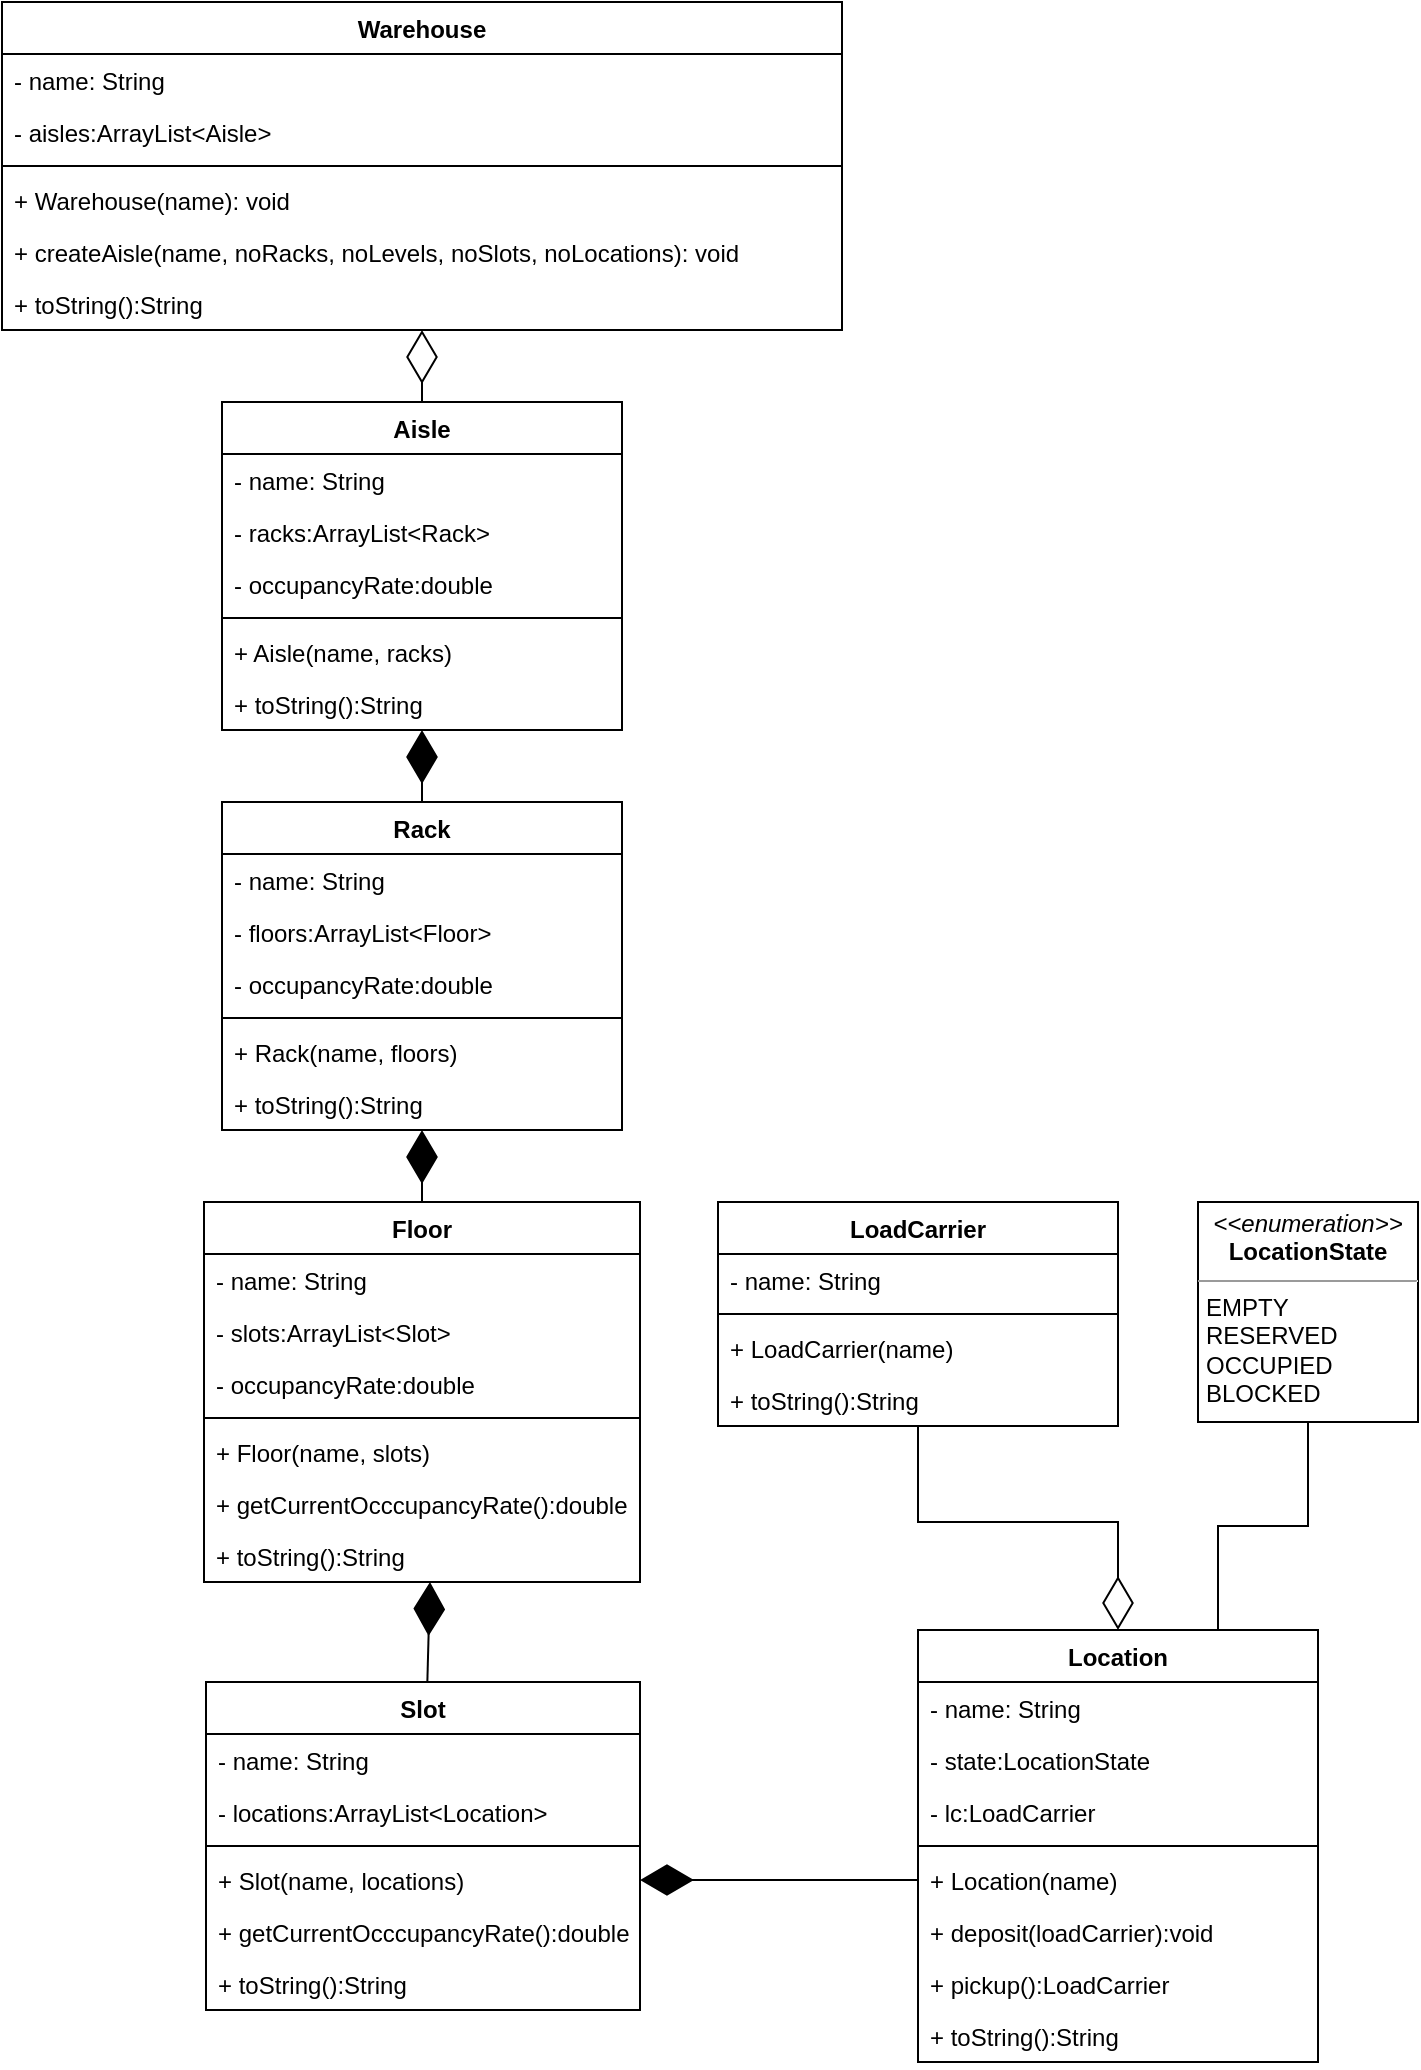 <mxfile version="17.4.4" type="github">
  <diagram id="C5RBs43oDa-KdzZeNtuy" name="Page-1">
    <mxGraphModel dx="2347" dy="1247" grid="1" gridSize="10" guides="1" tooltips="1" connect="1" arrows="1" fold="1" page="1" pageScale="1" pageWidth="827" pageHeight="1169" math="0" shadow="0">
      <root>
        <mxCell id="WIyWlLk6GJQsqaUBKTNV-0" />
        <mxCell id="WIyWlLk6GJQsqaUBKTNV-1" parent="WIyWlLk6GJQsqaUBKTNV-0" />
        <mxCell id="8p2VkC4gaBZZ_Y5Jq2Y1-1" value="Warehouse" style="swimlane;fontStyle=1;align=center;verticalAlign=top;childLayout=stackLayout;horizontal=1;startSize=26;horizontalStack=0;resizeParent=1;resizeParentMax=0;resizeLast=0;collapsible=1;marginBottom=0;" vertex="1" parent="WIyWlLk6GJQsqaUBKTNV-1">
          <mxGeometry x="82" y="40" width="420" height="164" as="geometry" />
        </mxCell>
        <mxCell id="8p2VkC4gaBZZ_Y5Jq2Y1-2" value="- name: String" style="text;strokeColor=none;fillColor=none;align=left;verticalAlign=top;spacingLeft=4;spacingRight=4;overflow=hidden;rotatable=0;points=[[0,0.5],[1,0.5]];portConstraint=eastwest;" vertex="1" parent="8p2VkC4gaBZZ_Y5Jq2Y1-1">
          <mxGeometry y="26" width="420" height="26" as="geometry" />
        </mxCell>
        <mxCell id="8p2VkC4gaBZZ_Y5Jq2Y1-4" value="- aisles:ArrayList&lt;Aisle&gt;" style="text;strokeColor=none;fillColor=none;align=left;verticalAlign=top;spacingLeft=4;spacingRight=4;overflow=hidden;rotatable=0;points=[[0,0.5],[1,0.5]];portConstraint=eastwest;" vertex="1" parent="8p2VkC4gaBZZ_Y5Jq2Y1-1">
          <mxGeometry y="52" width="420" height="26" as="geometry" />
        </mxCell>
        <mxCell id="8p2VkC4gaBZZ_Y5Jq2Y1-3" value="" style="line;strokeWidth=1;fillColor=none;align=left;verticalAlign=middle;spacingTop=-1;spacingLeft=3;spacingRight=3;rotatable=0;labelPosition=right;points=[];portConstraint=eastwest;" vertex="1" parent="8p2VkC4gaBZZ_Y5Jq2Y1-1">
          <mxGeometry y="78" width="420" height="8" as="geometry" />
        </mxCell>
        <mxCell id="8p2VkC4gaBZZ_Y5Jq2Y1-5" value="+ Warehouse(name): void" style="text;strokeColor=none;fillColor=none;align=left;verticalAlign=top;spacingLeft=4;spacingRight=4;overflow=hidden;rotatable=0;points=[[0,0.5],[1,0.5]];portConstraint=eastwest;" vertex="1" parent="8p2VkC4gaBZZ_Y5Jq2Y1-1">
          <mxGeometry y="86" width="420" height="26" as="geometry" />
        </mxCell>
        <mxCell id="8p2VkC4gaBZZ_Y5Jq2Y1-15" value="+ createAisle(name, noRacks, noLevels, noSlots, noLocations): void" style="text;strokeColor=none;fillColor=none;align=left;verticalAlign=top;spacingLeft=4;spacingRight=4;overflow=hidden;rotatable=0;points=[[0,0.5],[1,0.5]];portConstraint=eastwest;" vertex="1" parent="8p2VkC4gaBZZ_Y5Jq2Y1-1">
          <mxGeometry y="112" width="420" height="26" as="geometry" />
        </mxCell>
        <mxCell id="8p2VkC4gaBZZ_Y5Jq2Y1-6" value="+ toString():String" style="text;strokeColor=none;fillColor=none;align=left;verticalAlign=top;spacingLeft=4;spacingRight=4;overflow=hidden;rotatable=0;points=[[0,0.5],[1,0.5]];portConstraint=eastwest;" vertex="1" parent="8p2VkC4gaBZZ_Y5Jq2Y1-1">
          <mxGeometry y="138" width="420" height="26" as="geometry" />
        </mxCell>
        <mxCell id="8p2VkC4gaBZZ_Y5Jq2Y1-8" value="Aisle" style="swimlane;fontStyle=1;align=center;verticalAlign=top;childLayout=stackLayout;horizontal=1;startSize=26;horizontalStack=0;resizeParent=1;resizeParentMax=0;resizeLast=0;collapsible=1;marginBottom=0;" vertex="1" parent="WIyWlLk6GJQsqaUBKTNV-1">
          <mxGeometry x="192" y="240" width="200" height="164" as="geometry" />
        </mxCell>
        <mxCell id="8p2VkC4gaBZZ_Y5Jq2Y1-9" value="- name: String" style="text;strokeColor=none;fillColor=none;align=left;verticalAlign=top;spacingLeft=4;spacingRight=4;overflow=hidden;rotatable=0;points=[[0,0.5],[1,0.5]];portConstraint=eastwest;" vertex="1" parent="8p2VkC4gaBZZ_Y5Jq2Y1-8">
          <mxGeometry y="26" width="200" height="26" as="geometry" />
        </mxCell>
        <mxCell id="8p2VkC4gaBZZ_Y5Jq2Y1-10" value="- racks:ArrayList&lt;Rack&gt;" style="text;strokeColor=none;fillColor=none;align=left;verticalAlign=top;spacingLeft=4;spacingRight=4;overflow=hidden;rotatable=0;points=[[0,0.5],[1,0.5]];portConstraint=eastwest;" vertex="1" parent="8p2VkC4gaBZZ_Y5Jq2Y1-8">
          <mxGeometry y="52" width="200" height="26" as="geometry" />
        </mxCell>
        <mxCell id="8p2VkC4gaBZZ_Y5Jq2Y1-12" value="- occupancyRate:double" style="text;strokeColor=none;fillColor=none;align=left;verticalAlign=top;spacingLeft=4;spacingRight=4;overflow=hidden;rotatable=0;points=[[0,0.5],[1,0.5]];portConstraint=eastwest;" vertex="1" parent="8p2VkC4gaBZZ_Y5Jq2Y1-8">
          <mxGeometry y="78" width="200" height="26" as="geometry" />
        </mxCell>
        <mxCell id="8p2VkC4gaBZZ_Y5Jq2Y1-11" value="" style="line;strokeWidth=1;fillColor=none;align=left;verticalAlign=middle;spacingTop=-1;spacingLeft=3;spacingRight=3;rotatable=0;labelPosition=right;points=[];portConstraint=eastwest;" vertex="1" parent="8p2VkC4gaBZZ_Y5Jq2Y1-8">
          <mxGeometry y="104" width="200" height="8" as="geometry" />
        </mxCell>
        <mxCell id="8p2VkC4gaBZZ_Y5Jq2Y1-17" value="+ Aisle(name, racks)" style="text;strokeColor=none;fillColor=none;align=left;verticalAlign=top;spacingLeft=4;spacingRight=4;overflow=hidden;rotatable=0;points=[[0,0.5],[1,0.5]];portConstraint=eastwest;" vertex="1" parent="8p2VkC4gaBZZ_Y5Jq2Y1-8">
          <mxGeometry y="112" width="200" height="26" as="geometry" />
        </mxCell>
        <mxCell id="8p2VkC4gaBZZ_Y5Jq2Y1-13" value="+ toString():String" style="text;strokeColor=none;fillColor=none;align=left;verticalAlign=top;spacingLeft=4;spacingRight=4;overflow=hidden;rotatable=0;points=[[0,0.5],[1,0.5]];portConstraint=eastwest;" vertex="1" parent="8p2VkC4gaBZZ_Y5Jq2Y1-8">
          <mxGeometry y="138" width="200" height="26" as="geometry" />
        </mxCell>
        <mxCell id="8p2VkC4gaBZZ_Y5Jq2Y1-18" value="Rack" style="swimlane;fontStyle=1;align=center;verticalAlign=top;childLayout=stackLayout;horizontal=1;startSize=26;horizontalStack=0;resizeParent=1;resizeParentMax=0;resizeLast=0;collapsible=1;marginBottom=0;" vertex="1" parent="WIyWlLk6GJQsqaUBKTNV-1">
          <mxGeometry x="192" y="440" width="200" height="164" as="geometry" />
        </mxCell>
        <mxCell id="8p2VkC4gaBZZ_Y5Jq2Y1-19" value="- name: String" style="text;strokeColor=none;fillColor=none;align=left;verticalAlign=top;spacingLeft=4;spacingRight=4;overflow=hidden;rotatable=0;points=[[0,0.5],[1,0.5]];portConstraint=eastwest;" vertex="1" parent="8p2VkC4gaBZZ_Y5Jq2Y1-18">
          <mxGeometry y="26" width="200" height="26" as="geometry" />
        </mxCell>
        <mxCell id="8p2VkC4gaBZZ_Y5Jq2Y1-20" value="- floors:ArrayList&lt;Floor&gt;" style="text;strokeColor=none;fillColor=none;align=left;verticalAlign=top;spacingLeft=4;spacingRight=4;overflow=hidden;rotatable=0;points=[[0,0.5],[1,0.5]];portConstraint=eastwest;" vertex="1" parent="8p2VkC4gaBZZ_Y5Jq2Y1-18">
          <mxGeometry y="52" width="200" height="26" as="geometry" />
        </mxCell>
        <mxCell id="8p2VkC4gaBZZ_Y5Jq2Y1-21" value="- occupancyRate:double" style="text;strokeColor=none;fillColor=none;align=left;verticalAlign=top;spacingLeft=4;spacingRight=4;overflow=hidden;rotatable=0;points=[[0,0.5],[1,0.5]];portConstraint=eastwest;" vertex="1" parent="8p2VkC4gaBZZ_Y5Jq2Y1-18">
          <mxGeometry y="78" width="200" height="26" as="geometry" />
        </mxCell>
        <mxCell id="8p2VkC4gaBZZ_Y5Jq2Y1-22" value="" style="line;strokeWidth=1;fillColor=none;align=left;verticalAlign=middle;spacingTop=-1;spacingLeft=3;spacingRight=3;rotatable=0;labelPosition=right;points=[];portConstraint=eastwest;" vertex="1" parent="8p2VkC4gaBZZ_Y5Jq2Y1-18">
          <mxGeometry y="104" width="200" height="8" as="geometry" />
        </mxCell>
        <mxCell id="8p2VkC4gaBZZ_Y5Jq2Y1-23" value="+ Rack(name, floors)" style="text;strokeColor=none;fillColor=none;align=left;verticalAlign=top;spacingLeft=4;spacingRight=4;overflow=hidden;rotatable=0;points=[[0,0.5],[1,0.5]];portConstraint=eastwest;" vertex="1" parent="8p2VkC4gaBZZ_Y5Jq2Y1-18">
          <mxGeometry y="112" width="200" height="26" as="geometry" />
        </mxCell>
        <mxCell id="8p2VkC4gaBZZ_Y5Jq2Y1-24" value="+ toString():String" style="text;strokeColor=none;fillColor=none;align=left;verticalAlign=top;spacingLeft=4;spacingRight=4;overflow=hidden;rotatable=0;points=[[0,0.5],[1,0.5]];portConstraint=eastwest;" vertex="1" parent="8p2VkC4gaBZZ_Y5Jq2Y1-18">
          <mxGeometry y="138" width="200" height="26" as="geometry" />
        </mxCell>
        <mxCell id="8p2VkC4gaBZZ_Y5Jq2Y1-25" value="Floor" style="swimlane;fontStyle=1;align=center;verticalAlign=top;childLayout=stackLayout;horizontal=1;startSize=26;horizontalStack=0;resizeParent=1;resizeParentMax=0;resizeLast=0;collapsible=1;marginBottom=0;" vertex="1" parent="WIyWlLk6GJQsqaUBKTNV-1">
          <mxGeometry x="183" y="640" width="218" height="190" as="geometry" />
        </mxCell>
        <mxCell id="8p2VkC4gaBZZ_Y5Jq2Y1-26" value="- name: String" style="text;strokeColor=none;fillColor=none;align=left;verticalAlign=top;spacingLeft=4;spacingRight=4;overflow=hidden;rotatable=0;points=[[0,0.5],[1,0.5]];portConstraint=eastwest;" vertex="1" parent="8p2VkC4gaBZZ_Y5Jq2Y1-25">
          <mxGeometry y="26" width="218" height="26" as="geometry" />
        </mxCell>
        <mxCell id="8p2VkC4gaBZZ_Y5Jq2Y1-27" value="- slots:ArrayList&lt;Slot&gt;" style="text;strokeColor=none;fillColor=none;align=left;verticalAlign=top;spacingLeft=4;spacingRight=4;overflow=hidden;rotatable=0;points=[[0,0.5],[1,0.5]];portConstraint=eastwest;" vertex="1" parent="8p2VkC4gaBZZ_Y5Jq2Y1-25">
          <mxGeometry y="52" width="218" height="26" as="geometry" />
        </mxCell>
        <mxCell id="8p2VkC4gaBZZ_Y5Jq2Y1-28" value="- occupancyRate:double" style="text;strokeColor=none;fillColor=none;align=left;verticalAlign=top;spacingLeft=4;spacingRight=4;overflow=hidden;rotatable=0;points=[[0,0.5],[1,0.5]];portConstraint=eastwest;" vertex="1" parent="8p2VkC4gaBZZ_Y5Jq2Y1-25">
          <mxGeometry y="78" width="218" height="26" as="geometry" />
        </mxCell>
        <mxCell id="8p2VkC4gaBZZ_Y5Jq2Y1-29" value="" style="line;strokeWidth=1;fillColor=none;align=left;verticalAlign=middle;spacingTop=-1;spacingLeft=3;spacingRight=3;rotatable=0;labelPosition=right;points=[];portConstraint=eastwest;" vertex="1" parent="8p2VkC4gaBZZ_Y5Jq2Y1-25">
          <mxGeometry y="104" width="218" height="8" as="geometry" />
        </mxCell>
        <mxCell id="8p2VkC4gaBZZ_Y5Jq2Y1-30" value="+ Floor(name, slots)" style="text;strokeColor=none;fillColor=none;align=left;verticalAlign=top;spacingLeft=4;spacingRight=4;overflow=hidden;rotatable=0;points=[[0,0.5],[1,0.5]];portConstraint=eastwest;" vertex="1" parent="8p2VkC4gaBZZ_Y5Jq2Y1-25">
          <mxGeometry y="112" width="218" height="26" as="geometry" />
        </mxCell>
        <mxCell id="8p2VkC4gaBZZ_Y5Jq2Y1-32" value="+ getCurrentOcccupancyRate():double" style="text;strokeColor=none;fillColor=none;align=left;verticalAlign=top;spacingLeft=4;spacingRight=4;overflow=hidden;rotatable=0;points=[[0,0.5],[1,0.5]];portConstraint=eastwest;" vertex="1" parent="8p2VkC4gaBZZ_Y5Jq2Y1-25">
          <mxGeometry y="138" width="218" height="26" as="geometry" />
        </mxCell>
        <mxCell id="8p2VkC4gaBZZ_Y5Jq2Y1-31" value="+ toString():String" style="text;strokeColor=none;fillColor=none;align=left;verticalAlign=top;spacingLeft=4;spacingRight=4;overflow=hidden;rotatable=0;points=[[0,0.5],[1,0.5]];portConstraint=eastwest;" vertex="1" parent="8p2VkC4gaBZZ_Y5Jq2Y1-25">
          <mxGeometry y="164" width="218" height="26" as="geometry" />
        </mxCell>
        <mxCell id="8p2VkC4gaBZZ_Y5Jq2Y1-33" value="" style="endArrow=diamondThin;endFill=0;endSize=24;html=1;rounded=0;exitX=0.5;exitY=0;exitDx=0;exitDy=0;" edge="1" parent="WIyWlLk6GJQsqaUBKTNV-1" source="8p2VkC4gaBZZ_Y5Jq2Y1-8" target="8p2VkC4gaBZZ_Y5Jq2Y1-6">
          <mxGeometry width="160" relative="1" as="geometry">
            <mxPoint x="606" y="450" as="sourcePoint" />
            <mxPoint x="296" y="210" as="targetPoint" />
          </mxGeometry>
        </mxCell>
        <mxCell id="8p2VkC4gaBZZ_Y5Jq2Y1-36" value="" style="endArrow=diamondThin;endFill=1;endSize=24;html=1;rounded=0;" edge="1" parent="WIyWlLk6GJQsqaUBKTNV-1" source="8p2VkC4gaBZZ_Y5Jq2Y1-18" target="8p2VkC4gaBZZ_Y5Jq2Y1-13">
          <mxGeometry width="160" relative="1" as="geometry">
            <mxPoint x="606" y="450" as="sourcePoint" />
            <mxPoint x="766" y="450" as="targetPoint" />
          </mxGeometry>
        </mxCell>
        <mxCell id="8p2VkC4gaBZZ_Y5Jq2Y1-37" value="" style="endArrow=diamondThin;endFill=1;endSize=24;html=1;rounded=0;" edge="1" parent="WIyWlLk6GJQsqaUBKTNV-1" source="8p2VkC4gaBZZ_Y5Jq2Y1-25" target="8p2VkC4gaBZZ_Y5Jq2Y1-24">
          <mxGeometry width="160" relative="1" as="geometry">
            <mxPoint x="306" y="450" as="sourcePoint" />
            <mxPoint x="306" y="414" as="targetPoint" />
          </mxGeometry>
        </mxCell>
        <mxCell id="8p2VkC4gaBZZ_Y5Jq2Y1-38" value="Slot" style="swimlane;fontStyle=1;align=center;verticalAlign=top;childLayout=stackLayout;horizontal=1;startSize=26;horizontalStack=0;resizeParent=1;resizeParentMax=0;resizeLast=0;collapsible=1;marginBottom=0;" vertex="1" parent="WIyWlLk6GJQsqaUBKTNV-1">
          <mxGeometry x="184" y="880" width="217" height="164" as="geometry" />
        </mxCell>
        <mxCell id="8p2VkC4gaBZZ_Y5Jq2Y1-39" value="- name: String" style="text;strokeColor=none;fillColor=none;align=left;verticalAlign=top;spacingLeft=4;spacingRight=4;overflow=hidden;rotatable=0;points=[[0,0.5],[1,0.5]];portConstraint=eastwest;" vertex="1" parent="8p2VkC4gaBZZ_Y5Jq2Y1-38">
          <mxGeometry y="26" width="217" height="26" as="geometry" />
        </mxCell>
        <mxCell id="8p2VkC4gaBZZ_Y5Jq2Y1-40" value="- locations:ArrayList&lt;Location&gt;" style="text;strokeColor=none;fillColor=none;align=left;verticalAlign=top;spacingLeft=4;spacingRight=4;overflow=hidden;rotatable=0;points=[[0,0.5],[1,0.5]];portConstraint=eastwest;" vertex="1" parent="8p2VkC4gaBZZ_Y5Jq2Y1-38">
          <mxGeometry y="52" width="217" height="26" as="geometry" />
        </mxCell>
        <mxCell id="8p2VkC4gaBZZ_Y5Jq2Y1-42" value="" style="line;strokeWidth=1;fillColor=none;align=left;verticalAlign=middle;spacingTop=-1;spacingLeft=3;spacingRight=3;rotatable=0;labelPosition=right;points=[];portConstraint=eastwest;" vertex="1" parent="8p2VkC4gaBZZ_Y5Jq2Y1-38">
          <mxGeometry y="78" width="217" height="8" as="geometry" />
        </mxCell>
        <mxCell id="8p2VkC4gaBZZ_Y5Jq2Y1-43" value="+ Slot(name, locations)" style="text;strokeColor=none;fillColor=none;align=left;verticalAlign=top;spacingLeft=4;spacingRight=4;overflow=hidden;rotatable=0;points=[[0,0.5],[1,0.5]];portConstraint=eastwest;" vertex="1" parent="8p2VkC4gaBZZ_Y5Jq2Y1-38">
          <mxGeometry y="86" width="217" height="26" as="geometry" />
        </mxCell>
        <mxCell id="8p2VkC4gaBZZ_Y5Jq2Y1-44" value="+ getCurrentOcccupancyRate():double" style="text;strokeColor=none;fillColor=none;align=left;verticalAlign=top;spacingLeft=4;spacingRight=4;overflow=hidden;rotatable=0;points=[[0,0.5],[1,0.5]];portConstraint=eastwest;" vertex="1" parent="8p2VkC4gaBZZ_Y5Jq2Y1-38">
          <mxGeometry y="112" width="217" height="26" as="geometry" />
        </mxCell>
        <mxCell id="8p2VkC4gaBZZ_Y5Jq2Y1-45" value="+ toString():String" style="text;strokeColor=none;fillColor=none;align=left;verticalAlign=top;spacingLeft=4;spacingRight=4;overflow=hidden;rotatable=0;points=[[0,0.5],[1,0.5]];portConstraint=eastwest;" vertex="1" parent="8p2VkC4gaBZZ_Y5Jq2Y1-38">
          <mxGeometry y="138" width="217" height="26" as="geometry" />
        </mxCell>
        <mxCell id="8p2VkC4gaBZZ_Y5Jq2Y1-46" value="" style="endArrow=diamondThin;endFill=1;endSize=24;html=1;rounded=0;" edge="1" parent="WIyWlLk6GJQsqaUBKTNV-1" source="8p2VkC4gaBZZ_Y5Jq2Y1-38">
          <mxGeometry width="160" relative="1" as="geometry">
            <mxPoint x="306" y="650" as="sourcePoint" />
            <mxPoint x="296" y="830" as="targetPoint" />
            <Array as="points">
              <mxPoint x="296" y="830" />
            </Array>
          </mxGeometry>
        </mxCell>
        <mxCell id="8p2VkC4gaBZZ_Y5Jq2Y1-47" value="Location" style="swimlane;fontStyle=1;align=center;verticalAlign=top;childLayout=stackLayout;horizontal=1;startSize=26;horizontalStack=0;resizeParent=1;resizeParentMax=0;resizeLast=0;collapsible=1;marginBottom=0;" vertex="1" parent="WIyWlLk6GJQsqaUBKTNV-1">
          <mxGeometry x="540" y="854" width="200" height="216" as="geometry" />
        </mxCell>
        <mxCell id="8p2VkC4gaBZZ_Y5Jq2Y1-48" value="- name: String" style="text;strokeColor=none;fillColor=none;align=left;verticalAlign=top;spacingLeft=4;spacingRight=4;overflow=hidden;rotatable=0;points=[[0,0.5],[1,0.5]];portConstraint=eastwest;" vertex="1" parent="8p2VkC4gaBZZ_Y5Jq2Y1-47">
          <mxGeometry y="26" width="200" height="26" as="geometry" />
        </mxCell>
        <mxCell id="8p2VkC4gaBZZ_Y5Jq2Y1-49" value="- state:LocationState" style="text;strokeColor=none;fillColor=none;align=left;verticalAlign=top;spacingLeft=4;spacingRight=4;overflow=hidden;rotatable=0;points=[[0,0.5],[1,0.5]];portConstraint=eastwest;" vertex="1" parent="8p2VkC4gaBZZ_Y5Jq2Y1-47">
          <mxGeometry y="52" width="200" height="26" as="geometry" />
        </mxCell>
        <mxCell id="8p2VkC4gaBZZ_Y5Jq2Y1-54" value="- lc:LoadCarrier" style="text;strokeColor=none;fillColor=none;align=left;verticalAlign=top;spacingLeft=4;spacingRight=4;overflow=hidden;rotatable=0;points=[[0,0.5],[1,0.5]];portConstraint=eastwest;" vertex="1" parent="8p2VkC4gaBZZ_Y5Jq2Y1-47">
          <mxGeometry y="78" width="200" height="26" as="geometry" />
        </mxCell>
        <mxCell id="8p2VkC4gaBZZ_Y5Jq2Y1-50" value="" style="line;strokeWidth=1;fillColor=none;align=left;verticalAlign=middle;spacingTop=-1;spacingLeft=3;spacingRight=3;rotatable=0;labelPosition=right;points=[];portConstraint=eastwest;" vertex="1" parent="8p2VkC4gaBZZ_Y5Jq2Y1-47">
          <mxGeometry y="104" width="200" height="8" as="geometry" />
        </mxCell>
        <mxCell id="8p2VkC4gaBZZ_Y5Jq2Y1-51" value="+ Location(name)" style="text;strokeColor=none;fillColor=none;align=left;verticalAlign=top;spacingLeft=4;spacingRight=4;overflow=hidden;rotatable=0;points=[[0,0.5],[1,0.5]];portConstraint=eastwest;" vertex="1" parent="8p2VkC4gaBZZ_Y5Jq2Y1-47">
          <mxGeometry y="112" width="200" height="26" as="geometry" />
        </mxCell>
        <mxCell id="8p2VkC4gaBZZ_Y5Jq2Y1-52" value="+ deposit(loadCarrier):void" style="text;strokeColor=none;fillColor=none;align=left;verticalAlign=top;spacingLeft=4;spacingRight=4;overflow=hidden;rotatable=0;points=[[0,0.5],[1,0.5]];portConstraint=eastwest;" vertex="1" parent="8p2VkC4gaBZZ_Y5Jq2Y1-47">
          <mxGeometry y="138" width="200" height="26" as="geometry" />
        </mxCell>
        <mxCell id="8p2VkC4gaBZZ_Y5Jq2Y1-55" value="+ pickup():LoadCarrier" style="text;strokeColor=none;fillColor=none;align=left;verticalAlign=top;spacingLeft=4;spacingRight=4;overflow=hidden;rotatable=0;points=[[0,0.5],[1,0.5]];portConstraint=eastwest;" vertex="1" parent="8p2VkC4gaBZZ_Y5Jq2Y1-47">
          <mxGeometry y="164" width="200" height="26" as="geometry" />
        </mxCell>
        <mxCell id="8p2VkC4gaBZZ_Y5Jq2Y1-53" value="+ toString():String" style="text;strokeColor=none;fillColor=none;align=left;verticalAlign=top;spacingLeft=4;spacingRight=4;overflow=hidden;rotatable=0;points=[[0,0.5],[1,0.5]];portConstraint=eastwest;" vertex="1" parent="8p2VkC4gaBZZ_Y5Jq2Y1-47">
          <mxGeometry y="190" width="200" height="26" as="geometry" />
        </mxCell>
        <mxCell id="8p2VkC4gaBZZ_Y5Jq2Y1-66" value="&lt;p style=&quot;margin: 0px ; margin-top: 4px ; text-align: center&quot;&gt;&lt;i&gt;&amp;lt;&amp;lt;enumeration&amp;gt;&amp;gt;&lt;/i&gt;&lt;br&gt;&lt;b&gt;LocationState&lt;/b&gt;&lt;/p&gt;&lt;hr size=&quot;1&quot;&gt;&lt;p style=&quot;margin: 0px ; margin-left: 4px&quot;&gt;EMPTY&lt;br&gt;&lt;/p&gt;&lt;p style=&quot;margin: 0px ; margin-left: 4px&quot;&gt;RESERVED&lt;/p&gt;&lt;p style=&quot;margin: 0px ; margin-left: 4px&quot;&gt;OCCUPIED&lt;/p&gt;&lt;p style=&quot;margin: 0px ; margin-left: 4px&quot;&gt;BLOCKED&lt;/p&gt;&lt;p style=&quot;margin: 0px ; margin-left: 4px&quot;&gt;&lt;br&gt;&lt;/p&gt;" style="verticalAlign=top;align=left;overflow=fill;fontSize=12;fontFamily=Helvetica;html=1;" vertex="1" parent="WIyWlLk6GJQsqaUBKTNV-1">
          <mxGeometry x="680" y="640" width="110" height="110" as="geometry" />
        </mxCell>
        <mxCell id="8p2VkC4gaBZZ_Y5Jq2Y1-67" value="LoadCarrier" style="swimlane;fontStyle=1;align=center;verticalAlign=top;childLayout=stackLayout;horizontal=1;startSize=26;horizontalStack=0;resizeParent=1;resizeParentMax=0;resizeLast=0;collapsible=1;marginBottom=0;" vertex="1" parent="WIyWlLk6GJQsqaUBKTNV-1">
          <mxGeometry x="440" y="640" width="200" height="112" as="geometry" />
        </mxCell>
        <mxCell id="8p2VkC4gaBZZ_Y5Jq2Y1-68" value="- name: String" style="text;strokeColor=none;fillColor=none;align=left;verticalAlign=top;spacingLeft=4;spacingRight=4;overflow=hidden;rotatable=0;points=[[0,0.5],[1,0.5]];portConstraint=eastwest;" vertex="1" parent="8p2VkC4gaBZZ_Y5Jq2Y1-67">
          <mxGeometry y="26" width="200" height="26" as="geometry" />
        </mxCell>
        <mxCell id="8p2VkC4gaBZZ_Y5Jq2Y1-71" value="" style="line;strokeWidth=1;fillColor=none;align=left;verticalAlign=middle;spacingTop=-1;spacingLeft=3;spacingRight=3;rotatable=0;labelPosition=right;points=[];portConstraint=eastwest;" vertex="1" parent="8p2VkC4gaBZZ_Y5Jq2Y1-67">
          <mxGeometry y="52" width="200" height="8" as="geometry" />
        </mxCell>
        <mxCell id="8p2VkC4gaBZZ_Y5Jq2Y1-72" value="+ LoadCarrier(name)" style="text;strokeColor=none;fillColor=none;align=left;verticalAlign=top;spacingLeft=4;spacingRight=4;overflow=hidden;rotatable=0;points=[[0,0.5],[1,0.5]];portConstraint=eastwest;" vertex="1" parent="8p2VkC4gaBZZ_Y5Jq2Y1-67">
          <mxGeometry y="60" width="200" height="26" as="geometry" />
        </mxCell>
        <mxCell id="8p2VkC4gaBZZ_Y5Jq2Y1-75" value="+ toString():String" style="text;strokeColor=none;fillColor=none;align=left;verticalAlign=top;spacingLeft=4;spacingRight=4;overflow=hidden;rotatable=0;points=[[0,0.5],[1,0.5]];portConstraint=eastwest;" vertex="1" parent="8p2VkC4gaBZZ_Y5Jq2Y1-67">
          <mxGeometry y="86" width="200" height="26" as="geometry" />
        </mxCell>
        <mxCell id="8p2VkC4gaBZZ_Y5Jq2Y1-77" value="" style="endArrow=none;html=1;edgeStyle=orthogonalEdgeStyle;rounded=0;exitX=0.5;exitY=1;exitDx=0;exitDy=0;entryX=0.75;entryY=0;entryDx=0;entryDy=0;" edge="1" parent="WIyWlLk6GJQsqaUBKTNV-1" source="8p2VkC4gaBZZ_Y5Jq2Y1-66" target="8p2VkC4gaBZZ_Y5Jq2Y1-47">
          <mxGeometry relative="1" as="geometry">
            <mxPoint x="690" y="820" as="sourcePoint" />
            <mxPoint x="850" y="820" as="targetPoint" />
          </mxGeometry>
        </mxCell>
        <mxCell id="8p2VkC4gaBZZ_Y5Jq2Y1-80" value="" style="endArrow=diamondThin;endFill=0;endSize=24;html=1;rounded=0;" edge="1" parent="WIyWlLk6GJQsqaUBKTNV-1" source="8p2VkC4gaBZZ_Y5Jq2Y1-75" target="8p2VkC4gaBZZ_Y5Jq2Y1-47">
          <mxGeometry width="160" relative="1" as="geometry">
            <mxPoint x="502" y="790" as="sourcePoint" />
            <mxPoint x="462" y="890" as="targetPoint" />
            <Array as="points">
              <mxPoint x="540" y="800" />
              <mxPoint x="640" y="800" />
            </Array>
          </mxGeometry>
        </mxCell>
        <mxCell id="8p2VkC4gaBZZ_Y5Jq2Y1-82" value="" style="endArrow=diamondThin;endFill=1;endSize=24;html=1;rounded=0;" edge="1" parent="WIyWlLk6GJQsqaUBKTNV-1" source="8p2VkC4gaBZZ_Y5Jq2Y1-51" target="8p2VkC4gaBZZ_Y5Jq2Y1-43">
          <mxGeometry width="160" relative="1" as="geometry">
            <mxPoint x="690" y="820" as="sourcePoint" />
            <mxPoint x="850" y="820" as="targetPoint" />
          </mxGeometry>
        </mxCell>
      </root>
    </mxGraphModel>
  </diagram>
</mxfile>
